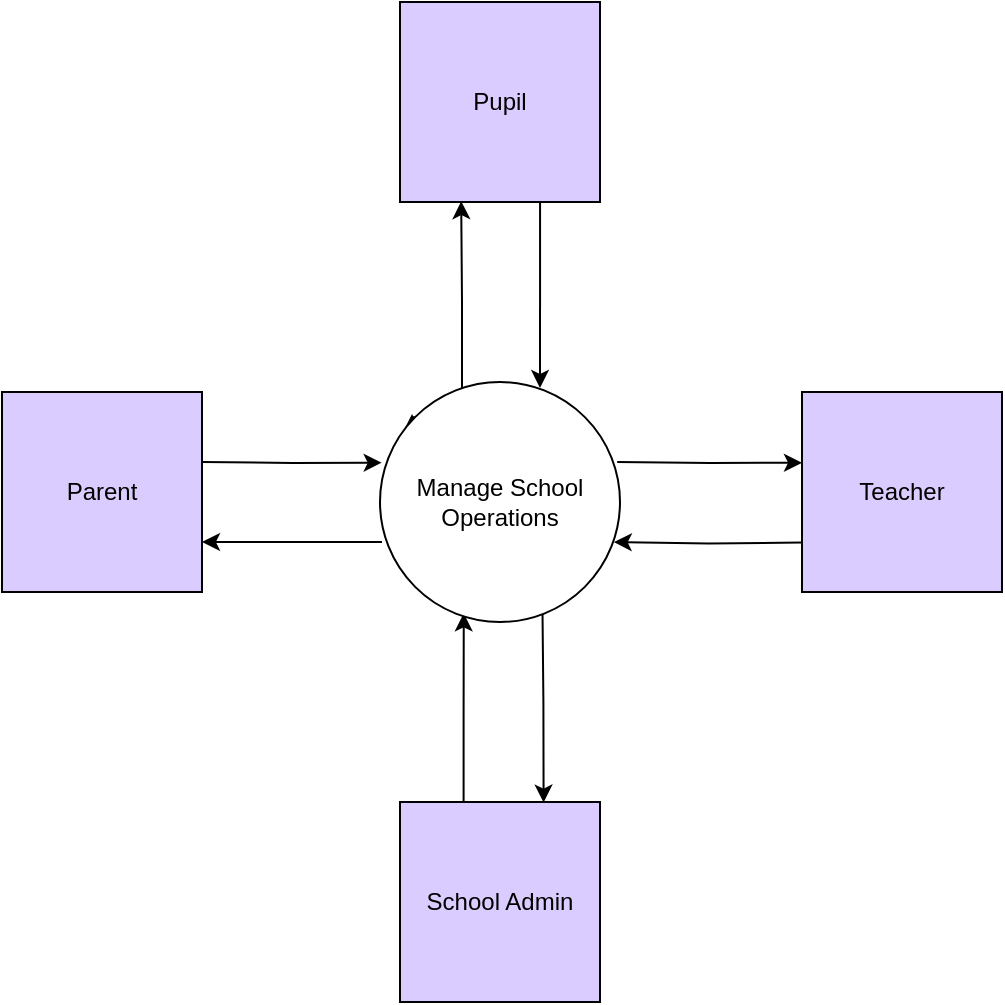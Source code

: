 <mxfile version="26.2.9">
  <diagram id="C5RBs43oDa-KdzZeNtuy" name="Page-1">
    <mxGraphModel dx="2778" dy="1325" grid="1" gridSize="10" guides="1" tooltips="1" connect="1" arrows="1" fold="1" page="1" pageScale="1" pageWidth="827" pageHeight="1169" math="0" shadow="0">
      <root>
        <mxCell id="WIyWlLk6GJQsqaUBKTNV-0" />
        <mxCell id="WIyWlLk6GJQsqaUBKTNV-1" parent="WIyWlLk6GJQsqaUBKTNV-0" />
        <mxCell id="0SK2hrIgDgx4VLdHtrWu-4" value="Pupil" style="whiteSpace=wrap;html=1;aspect=fixed;fillColor=#DBCCFF;" parent="WIyWlLk6GJQsqaUBKTNV-1" vertex="1">
          <mxGeometry x="370" y="230" width="100" height="100" as="geometry" />
        </mxCell>
        <mxCell id="0SK2hrIgDgx4VLdHtrWu-5" value="Teacher" style="whiteSpace=wrap;html=1;aspect=fixed;fillColor=#DBCCFF;" parent="WIyWlLk6GJQsqaUBKTNV-1" vertex="1">
          <mxGeometry x="571" y="425" width="100" height="100" as="geometry" />
        </mxCell>
        <mxCell id="0SK2hrIgDgx4VLdHtrWu-25" style="edgeStyle=orthogonalEdgeStyle;rounded=0;orthogonalLoop=1;jettySize=auto;html=1;entryX=0.349;entryY=0.964;entryDx=0;entryDy=0;entryPerimeter=0;exitX=0.318;exitY=0.003;exitDx=0;exitDy=0;exitPerimeter=0;" parent="WIyWlLk6GJQsqaUBKTNV-1" source="0SK2hrIgDgx4VLdHtrWu-6" target="0SK2hrIgDgx4VLdHtrWu-8" edge="1">
          <mxGeometry relative="1" as="geometry">
            <mxPoint x="401" y="630" as="sourcePoint" />
            <mxPoint x="401" y="540" as="targetPoint" />
          </mxGeometry>
        </mxCell>
        <mxCell id="0SK2hrIgDgx4VLdHtrWu-6" value="School Admin" style="whiteSpace=wrap;html=1;aspect=fixed;fillColor=#DBCCFF;" parent="WIyWlLk6GJQsqaUBKTNV-1" vertex="1">
          <mxGeometry x="370" y="630" width="100" height="100" as="geometry" />
        </mxCell>
        <mxCell id="0SK2hrIgDgx4VLdHtrWu-7" value="Parent" style="whiteSpace=wrap;html=1;aspect=fixed;fillColor=#DBCCFF;" parent="WIyWlLk6GJQsqaUBKTNV-1" vertex="1">
          <mxGeometry x="171" y="425" width="100" height="100" as="geometry" />
        </mxCell>
        <mxCell id="0SK2hrIgDgx4VLdHtrWu-14" style="edgeStyle=orthogonalEdgeStyle;rounded=0;orthogonalLoop=1;jettySize=auto;html=1;exitX=0;exitY=0;exitDx=0;exitDy=0;" parent="WIyWlLk6GJQsqaUBKTNV-1" source="0SK2hrIgDgx4VLdHtrWu-8" edge="1">
          <mxGeometry relative="1" as="geometry">
            <mxPoint x="376" y="436" as="targetPoint" />
          </mxGeometry>
        </mxCell>
        <mxCell id="0SK2hrIgDgx4VLdHtrWu-24" style="edgeStyle=orthogonalEdgeStyle;rounded=0;orthogonalLoop=1;jettySize=auto;html=1;entryX=0.718;entryY=0.003;entryDx=0;entryDy=0;exitX=0.76;exitY=0.913;exitDx=0;exitDy=0;exitPerimeter=0;entryPerimeter=0;" parent="WIyWlLk6GJQsqaUBKTNV-1" target="0SK2hrIgDgx4VLdHtrWu-6" edge="1">
          <mxGeometry relative="1" as="geometry">
            <mxPoint x="441.2" y="529.56" as="sourcePoint" />
            <mxPoint x="441" y="630" as="targetPoint" />
          </mxGeometry>
        </mxCell>
        <mxCell id="0SK2hrIgDgx4VLdHtrWu-26" style="edgeStyle=orthogonalEdgeStyle;rounded=0;orthogonalLoop=1;jettySize=auto;html=1;entryX=0.306;entryY=0.996;entryDx=0;entryDy=0;entryPerimeter=0;" parent="WIyWlLk6GJQsqaUBKTNV-1" target="0SK2hrIgDgx4VLdHtrWu-4" edge="1">
          <mxGeometry relative="1" as="geometry">
            <mxPoint x="401" y="425" as="sourcePoint" />
            <mxPoint x="401" y="335" as="targetPoint" />
            <Array as="points">
              <mxPoint x="401" y="380" />
              <mxPoint x="401" y="380" />
            </Array>
          </mxGeometry>
        </mxCell>
        <mxCell id="0SK2hrIgDgx4VLdHtrWu-8" value="Manage School Operations" style="ellipse;whiteSpace=wrap;html=1;aspect=fixed;" parent="WIyWlLk6GJQsqaUBKTNV-1" vertex="1">
          <mxGeometry x="360" y="420" width="120" height="120" as="geometry" />
        </mxCell>
        <mxCell id="0SK2hrIgDgx4VLdHtrWu-20" style="edgeStyle=orthogonalEdgeStyle;rounded=0;orthogonalLoop=1;jettySize=auto;html=1;entryX=0.024;entryY=0.554;entryDx=0;entryDy=0;entryPerimeter=0;" parent="WIyWlLk6GJQsqaUBKTNV-1" edge="1">
          <mxGeometry relative="1" as="geometry">
            <mxPoint x="478.6" y="460" as="sourcePoint" />
            <mxPoint x="571" y="460.37" as="targetPoint" />
          </mxGeometry>
        </mxCell>
        <mxCell id="0SK2hrIgDgx4VLdHtrWu-21" style="edgeStyle=orthogonalEdgeStyle;rounded=0;orthogonalLoop=1;jettySize=auto;html=1;entryX=0.974;entryY=0.456;entryDx=0;entryDy=0;entryPerimeter=0;" parent="WIyWlLk6GJQsqaUBKTNV-1" edge="1">
          <mxGeometry relative="1" as="geometry">
            <mxPoint x="571" y="500.28" as="sourcePoint" />
            <mxPoint x="476.88" y="500.0" as="targetPoint" />
          </mxGeometry>
        </mxCell>
        <mxCell id="0SK2hrIgDgx4VLdHtrWu-22" style="edgeStyle=orthogonalEdgeStyle;rounded=0;orthogonalLoop=1;jettySize=auto;html=1;" parent="WIyWlLk6GJQsqaUBKTNV-1" edge="1">
          <mxGeometry relative="1" as="geometry">
            <mxPoint x="361" y="500" as="sourcePoint" />
            <mxPoint x="271" y="500" as="targetPoint" />
          </mxGeometry>
        </mxCell>
        <mxCell id="0SK2hrIgDgx4VLdHtrWu-23" style="edgeStyle=orthogonalEdgeStyle;rounded=0;orthogonalLoop=1;jettySize=auto;html=1;entryX=0.007;entryY=0.461;entryDx=0;entryDy=0;entryPerimeter=0;" parent="WIyWlLk6GJQsqaUBKTNV-1" edge="1">
          <mxGeometry relative="1" as="geometry">
            <mxPoint x="271" y="460" as="sourcePoint" />
            <mxPoint x="360.84" y="460.32" as="targetPoint" />
          </mxGeometry>
        </mxCell>
        <mxCell id="vGVzbRg4trm0r7dOj6lx-1" style="edgeStyle=orthogonalEdgeStyle;rounded=0;orthogonalLoop=1;jettySize=auto;html=1;exitX=0.75;exitY=1;exitDx=0;exitDy=0;entryX=0.708;entryY=0.025;entryDx=0;entryDy=0;entryPerimeter=0;" edge="1" parent="WIyWlLk6GJQsqaUBKTNV-1">
          <mxGeometry relative="1" as="geometry">
            <mxPoint x="440.04" y="330" as="sourcePoint" />
            <mxPoint x="440.0" y="423" as="targetPoint" />
          </mxGeometry>
        </mxCell>
      </root>
    </mxGraphModel>
  </diagram>
</mxfile>
